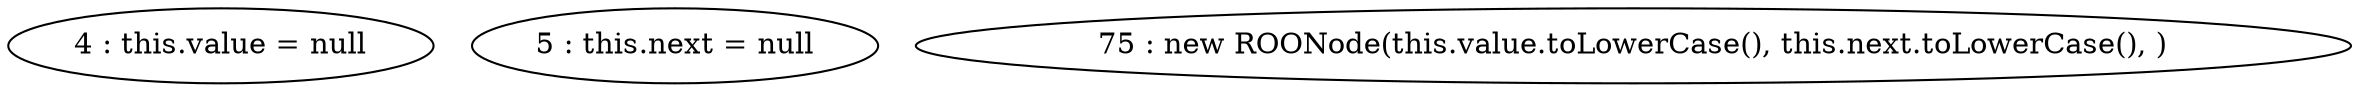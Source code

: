 digraph G {
"4 : this.value = null"
"5 : this.next = null"
"75 : new ROONode(this.value.toLowerCase(), this.next.toLowerCase(), )"
}